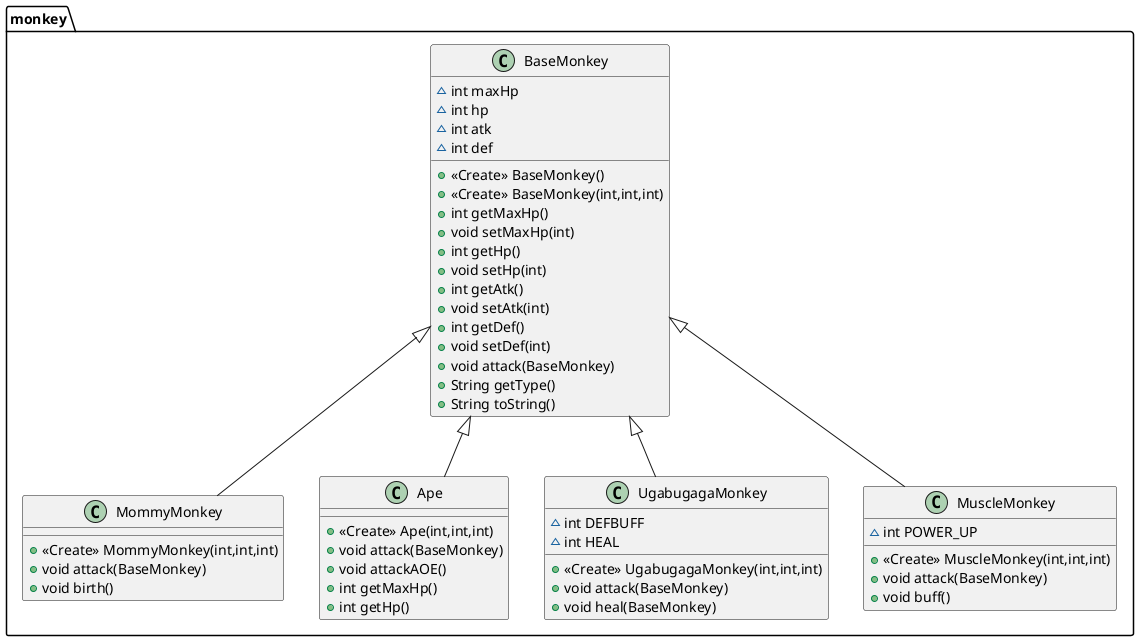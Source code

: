@startuml
class monkey.MommyMonkey {
+ <<Create>> MommyMonkey(int,int,int)
+ void attack(BaseMonkey)
+ void birth()
}
class monkey.BaseMonkey {
~ int maxHp
~ int hp
~ int atk
~ int def
+ <<Create>> BaseMonkey()
+ <<Create>> BaseMonkey(int,int,int)
+ int getMaxHp()
+ void setMaxHp(int)
+ int getHp()
+ void setHp(int)
+ int getAtk()
+ void setAtk(int)
+ int getDef()
+ void setDef(int)
+ void attack(BaseMonkey)
+ String getType()
+ String toString()
}
class monkey.Ape {
+ <<Create>> Ape(int,int,int)
+ void attack(BaseMonkey)
+ void attackAOE()
+ int getMaxHp()
+ int getHp()
}
class monkey.UgabugagaMonkey {
~ int DEFBUFF
~ int HEAL
+ <<Create>> UgabugagaMonkey(int,int,int)
+ void attack(BaseMonkey)
+ void heal(BaseMonkey)
}
class monkey.MuscleMonkey {
~ int POWER_UP
+ <<Create>> MuscleMonkey(int,int,int)
+ void attack(BaseMonkey)
+ void buff()
}


monkey.BaseMonkey <|-- monkey.MommyMonkey
monkey.BaseMonkey <|-- monkey.Ape
monkey.BaseMonkey <|-- monkey.UgabugagaMonkey
monkey.BaseMonkey <|-- monkey.MuscleMonkey
@enduml